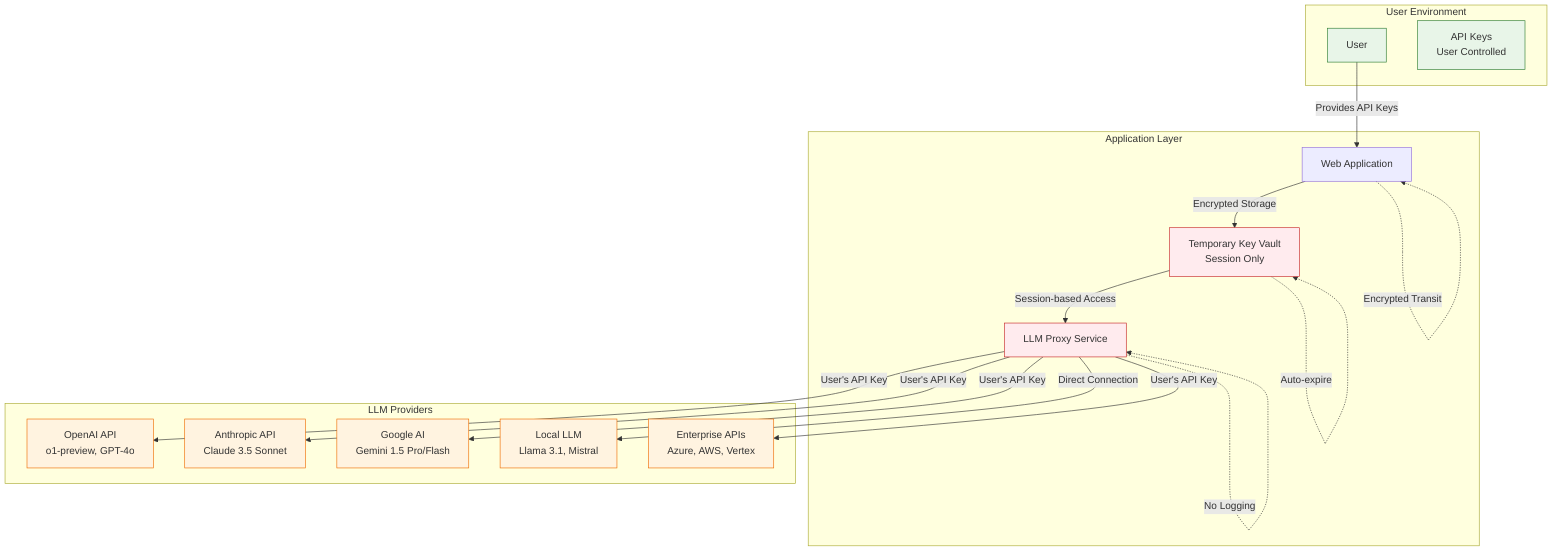 graph TB
    subgraph "User Environment"
        User[User]
        APIKeys[API Keys<br/>User Controlled]
    end
    
    subgraph "Application Layer"
        WebApp[Web Application]
        KeyVault[Temporary Key Vault<br/>Session Only]
        Proxy[LLM Proxy Service]
    end
    
    subgraph "LLM Providers"
        OpenAI[OpenAI API<br/>o1-preview, GPT-4o]
        Anthropic[Anthropic API<br/>Claude 3.5 Sonnet]
        Google[Google AI<br/>Gemini 1.5 Pro/Flash]
        Local[Local LLM<br/>Llama 3.1, Mistral]
        Enterprise[Enterprise APIs<br/>Azure, AWS, Vertex]
    end
    
    User -->|Provides API Keys| WebApp
    WebApp -->|Encrypted Storage| KeyVault
    KeyVault -->|Session-based Access| Proxy
    
    Proxy -->|User's API Key| OpenAI
    Proxy -->|User's API Key| Anthropic
    Proxy -->|User's API Key| Google
    Proxy -->|Direct Connection| Local
    Proxy -->|User's API Key| Enterprise
    
    %% Security measures
    KeyVault -.->|Auto-expire| KeyVault
    Proxy -.->|No Logging| Proxy
    WebApp -.->|Encrypted Transit| WebApp
    
    classDef secure fill:#ffebee,stroke:#c62828
    classDef user fill:#e8f5e8,stroke:#2e7d32
    classDef external fill:#fff3e0,stroke:#ef6c00
    
    class KeyVault,Proxy secure
    class User,APIKeys user
    class OpenAI,Anthropic,Google,Local,Enterprise external